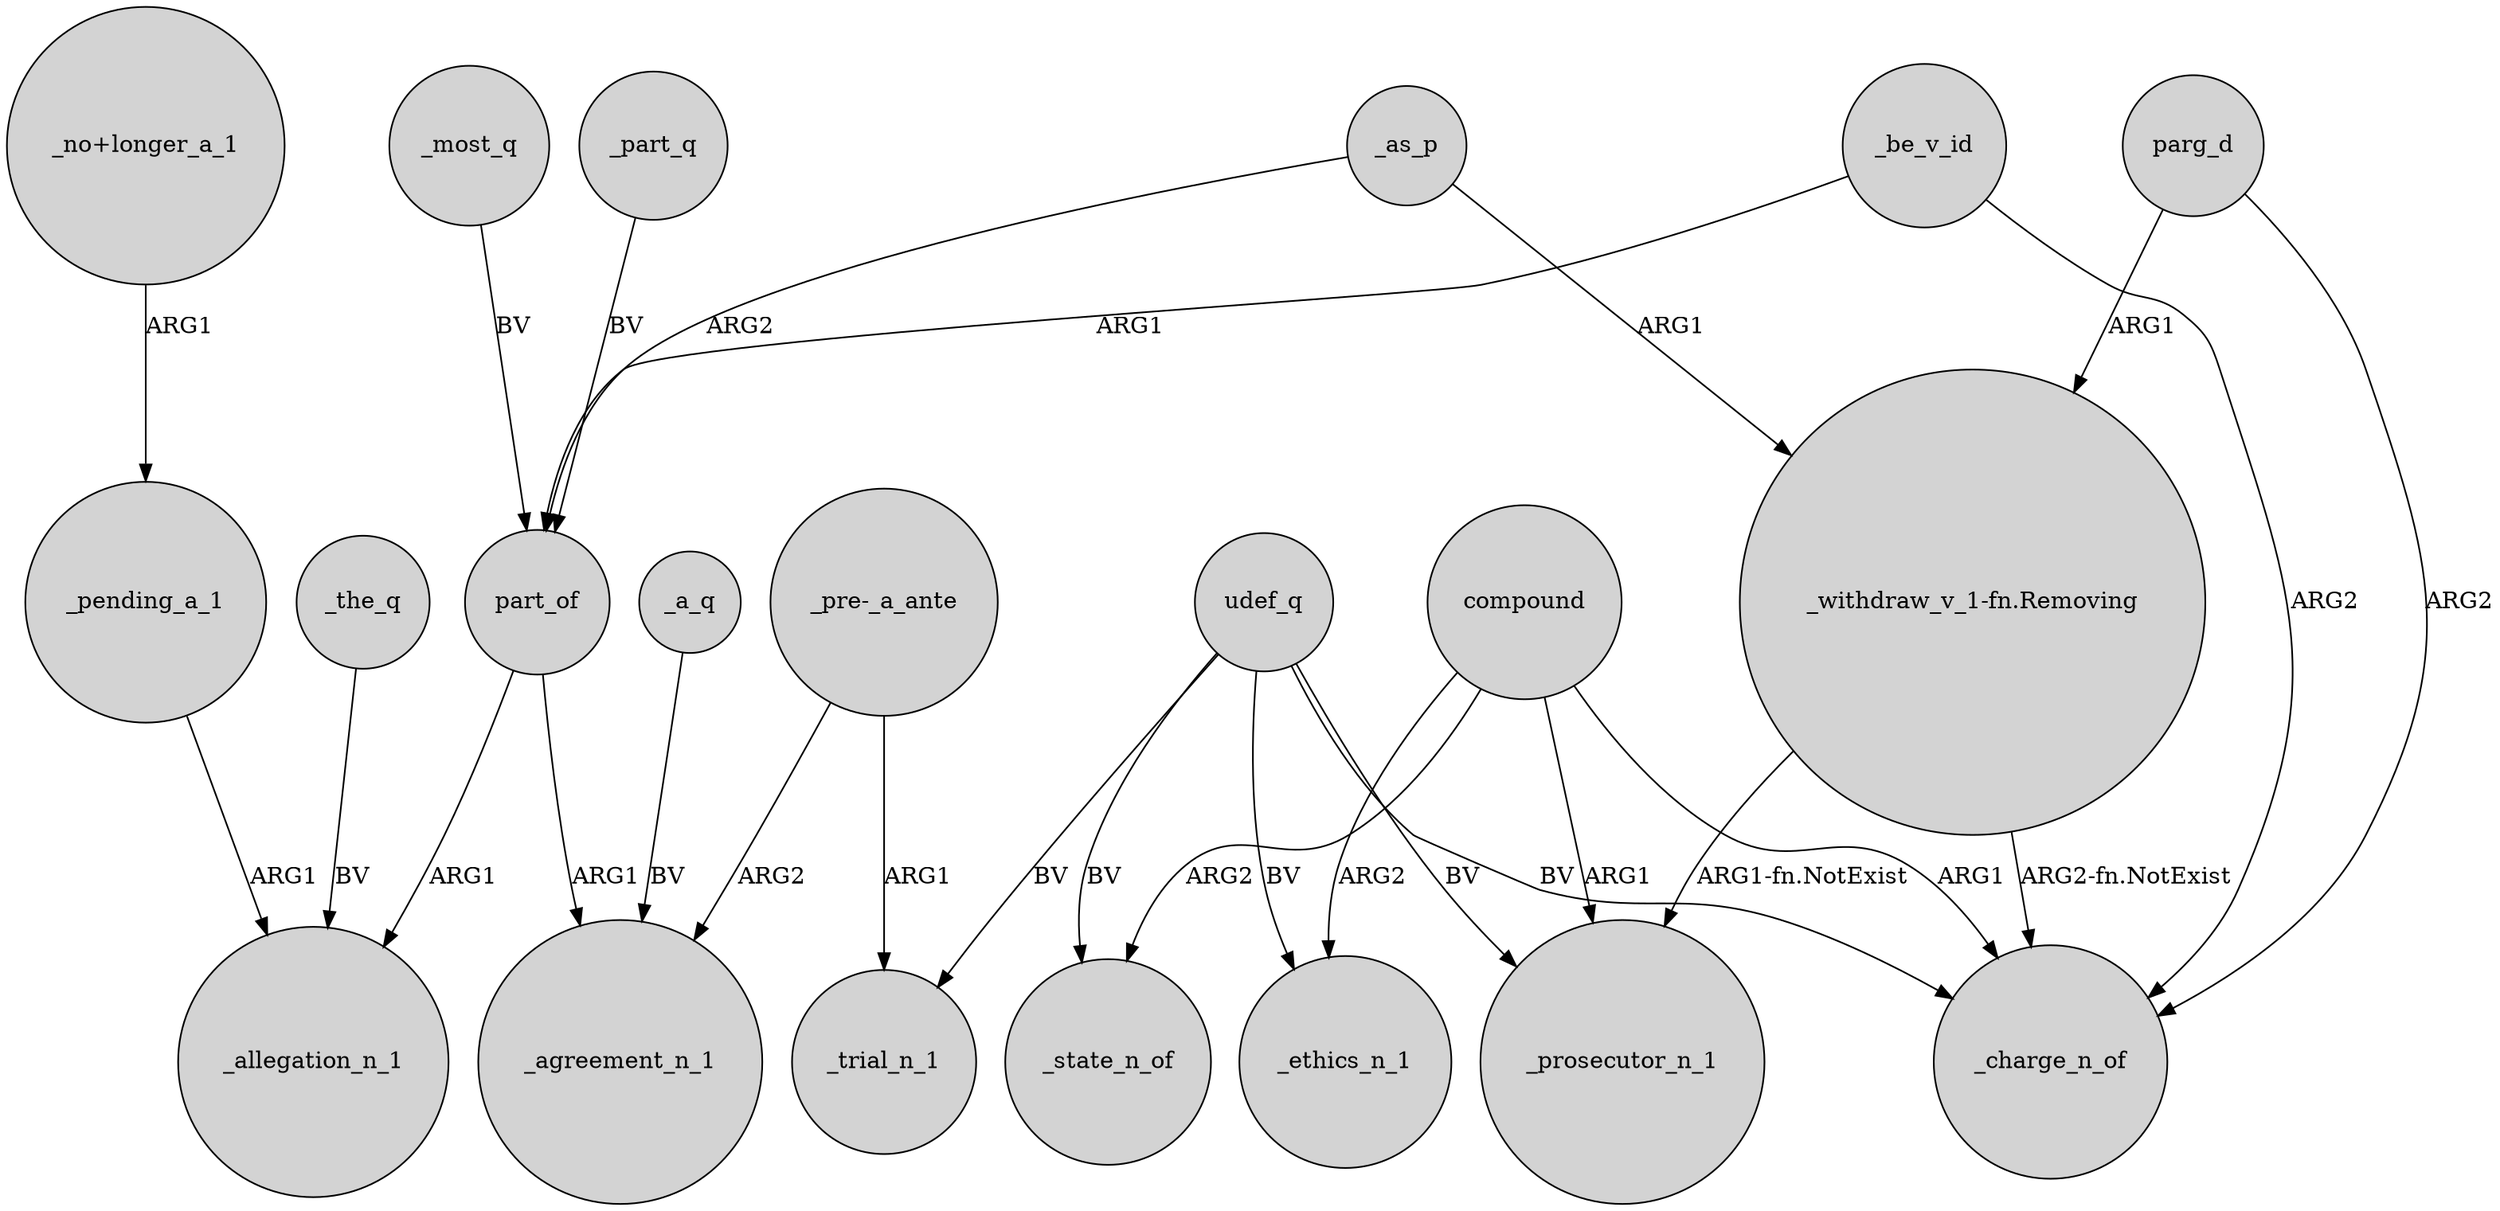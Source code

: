 digraph {
	node [shape=circle style=filled]
	_be_v_id -> part_of [label=ARG1]
	"_withdraw_v_1-fn.Removing" -> _prosecutor_n_1 [label="ARG1-fn.NotExist"]
	_pending_a_1 -> _allegation_n_1 [label=ARG1]
	udef_q -> _ethics_n_1 [label=BV]
	_the_q -> _allegation_n_1 [label=BV]
	_as_p -> part_of [label=ARG2]
	part_of -> _agreement_n_1 [label=ARG1]
	udef_q -> _state_n_of [label=BV]
	"_withdraw_v_1-fn.Removing" -> _charge_n_of [label="ARG2-fn.NotExist"]
	_be_v_id -> _charge_n_of [label=ARG2]
	compound -> _state_n_of [label=ARG2]
	compound -> _ethics_n_1 [label=ARG2]
	udef_q -> _charge_n_of [label=BV]
	_part_q -> part_of [label=BV]
	udef_q -> _prosecutor_n_1 [label=BV]
	"_pre-_a_ante" -> _trial_n_1 [label=ARG1]
	"_pre-_a_ante" -> _agreement_n_1 [label=ARG2]
	compound -> _prosecutor_n_1 [label=ARG1]
	_a_q -> _agreement_n_1 [label=BV]
	compound -> _charge_n_of [label=ARG1]
	udef_q -> _trial_n_1 [label=BV]
	_as_p -> "_withdraw_v_1-fn.Removing" [label=ARG1]
	part_of -> _allegation_n_1 [label=ARG1]
	_most_q -> part_of [label=BV]
	"_no+longer_a_1" -> _pending_a_1 [label=ARG1]
	parg_d -> "_withdraw_v_1-fn.Removing" [label=ARG1]
	parg_d -> _charge_n_of [label=ARG2]
}
